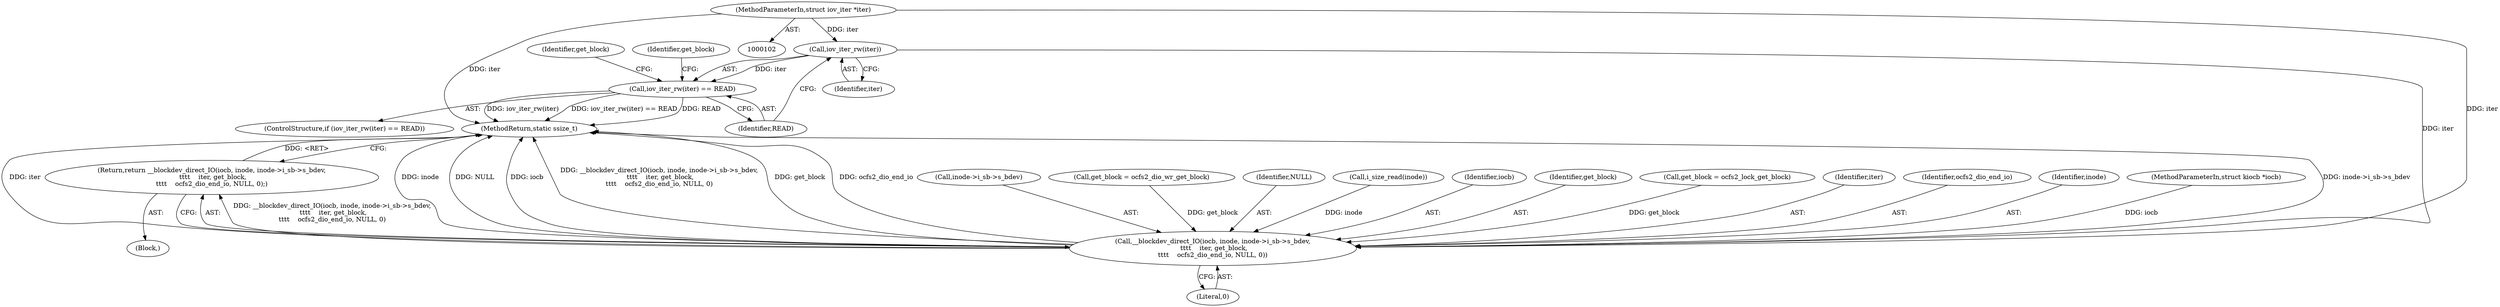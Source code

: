 digraph "0_linux_3e4c56d41eef5595035872a2ec5a483f42e8917f_0@pointer" {
"1000156" [label="(Call,iov_iter_rw(iter))"];
"1000104" [label="(MethodParameterIn,struct iov_iter *iter)"];
"1000155" [label="(Call,iov_iter_rw(iter) == READ)"];
"1000167" [label="(Call,__blockdev_direct_IO(iocb, inode, inode->i_sb->s_bdev,\n \t\t\t\t    iter, get_block,\n\t\t\t\t    ocfs2_dio_end_io, NULL, 0))"];
"1000166" [label="(Return,return __blockdev_direct_IO(iocb, inode, inode->i_sb->s_bdev,\n \t\t\t\t    iter, get_block,\n\t\t\t\t    ocfs2_dio_end_io, NULL, 0);)"];
"1000170" [label="(Call,inode->i_sb->s_bdev)"];
"1000179" [label="(Literal,0)"];
"1000163" [label="(Call,get_block = ocfs2_dio_wr_get_block)"];
"1000157" [label="(Identifier,iter)"];
"1000167" [label="(Call,__blockdev_direct_IO(iocb, inode, inode->i_sb->s_bdev,\n \t\t\t\t    iter, get_block,\n\t\t\t\t    ocfs2_dio_end_io, NULL, 0))"];
"1000180" [label="(MethodReturn,static ssize_t)"];
"1000166" [label="(Return,return __blockdev_direct_IO(iocb, inode, inode->i_sb->s_bdev,\n \t\t\t\t    iter, get_block,\n\t\t\t\t    ocfs2_dio_end_io, NULL, 0);)"];
"1000178" [label="(Identifier,NULL)"];
"1000147" [label="(Call,i_size_read(inode))"];
"1000156" [label="(Call,iov_iter_rw(iter))"];
"1000168" [label="(Identifier,iocb)"];
"1000176" [label="(Identifier,get_block)"];
"1000159" [label="(Call,get_block = ocfs2_lock_get_block)"];
"1000175" [label="(Identifier,iter)"];
"1000158" [label="(Identifier,READ)"];
"1000177" [label="(Identifier,ocfs2_dio_end_io)"];
"1000155" [label="(Call,iov_iter_rw(iter) == READ)"];
"1000169" [label="(Identifier,inode)"];
"1000154" [label="(ControlStructure,if (iov_iter_rw(iter) == READ))"];
"1000160" [label="(Identifier,get_block)"];
"1000164" [label="(Identifier,get_block)"];
"1000103" [label="(MethodParameterIn,struct kiocb *iocb)"];
"1000104" [label="(MethodParameterIn,struct iov_iter *iter)"];
"1000105" [label="(Block,)"];
"1000156" -> "1000155"  [label="AST: "];
"1000156" -> "1000157"  [label="CFG: "];
"1000157" -> "1000156"  [label="AST: "];
"1000158" -> "1000156"  [label="CFG: "];
"1000156" -> "1000155"  [label="DDG: iter"];
"1000104" -> "1000156"  [label="DDG: iter"];
"1000156" -> "1000167"  [label="DDG: iter"];
"1000104" -> "1000102"  [label="AST: "];
"1000104" -> "1000180"  [label="DDG: iter"];
"1000104" -> "1000167"  [label="DDG: iter"];
"1000155" -> "1000154"  [label="AST: "];
"1000155" -> "1000158"  [label="CFG: "];
"1000158" -> "1000155"  [label="AST: "];
"1000160" -> "1000155"  [label="CFG: "];
"1000164" -> "1000155"  [label="CFG: "];
"1000155" -> "1000180"  [label="DDG: iov_iter_rw(iter) == READ"];
"1000155" -> "1000180"  [label="DDG: READ"];
"1000155" -> "1000180"  [label="DDG: iov_iter_rw(iter)"];
"1000167" -> "1000166"  [label="AST: "];
"1000167" -> "1000179"  [label="CFG: "];
"1000168" -> "1000167"  [label="AST: "];
"1000169" -> "1000167"  [label="AST: "];
"1000170" -> "1000167"  [label="AST: "];
"1000175" -> "1000167"  [label="AST: "];
"1000176" -> "1000167"  [label="AST: "];
"1000177" -> "1000167"  [label="AST: "];
"1000178" -> "1000167"  [label="AST: "];
"1000179" -> "1000167"  [label="AST: "];
"1000166" -> "1000167"  [label="CFG: "];
"1000167" -> "1000180"  [label="DDG: inode"];
"1000167" -> "1000180"  [label="DDG: NULL"];
"1000167" -> "1000180"  [label="DDG: iocb"];
"1000167" -> "1000180"  [label="DDG: __blockdev_direct_IO(iocb, inode, inode->i_sb->s_bdev,\n \t\t\t\t    iter, get_block,\n\t\t\t\t    ocfs2_dio_end_io, NULL, 0)"];
"1000167" -> "1000180"  [label="DDG: get_block"];
"1000167" -> "1000180"  [label="DDG: ocfs2_dio_end_io"];
"1000167" -> "1000180"  [label="DDG: inode->i_sb->s_bdev"];
"1000167" -> "1000180"  [label="DDG: iter"];
"1000167" -> "1000166"  [label="DDG: __blockdev_direct_IO(iocb, inode, inode->i_sb->s_bdev,\n \t\t\t\t    iter, get_block,\n\t\t\t\t    ocfs2_dio_end_io, NULL, 0)"];
"1000103" -> "1000167"  [label="DDG: iocb"];
"1000147" -> "1000167"  [label="DDG: inode"];
"1000163" -> "1000167"  [label="DDG: get_block"];
"1000159" -> "1000167"  [label="DDG: get_block"];
"1000166" -> "1000105"  [label="AST: "];
"1000180" -> "1000166"  [label="CFG: "];
"1000166" -> "1000180"  [label="DDG: <RET>"];
}
